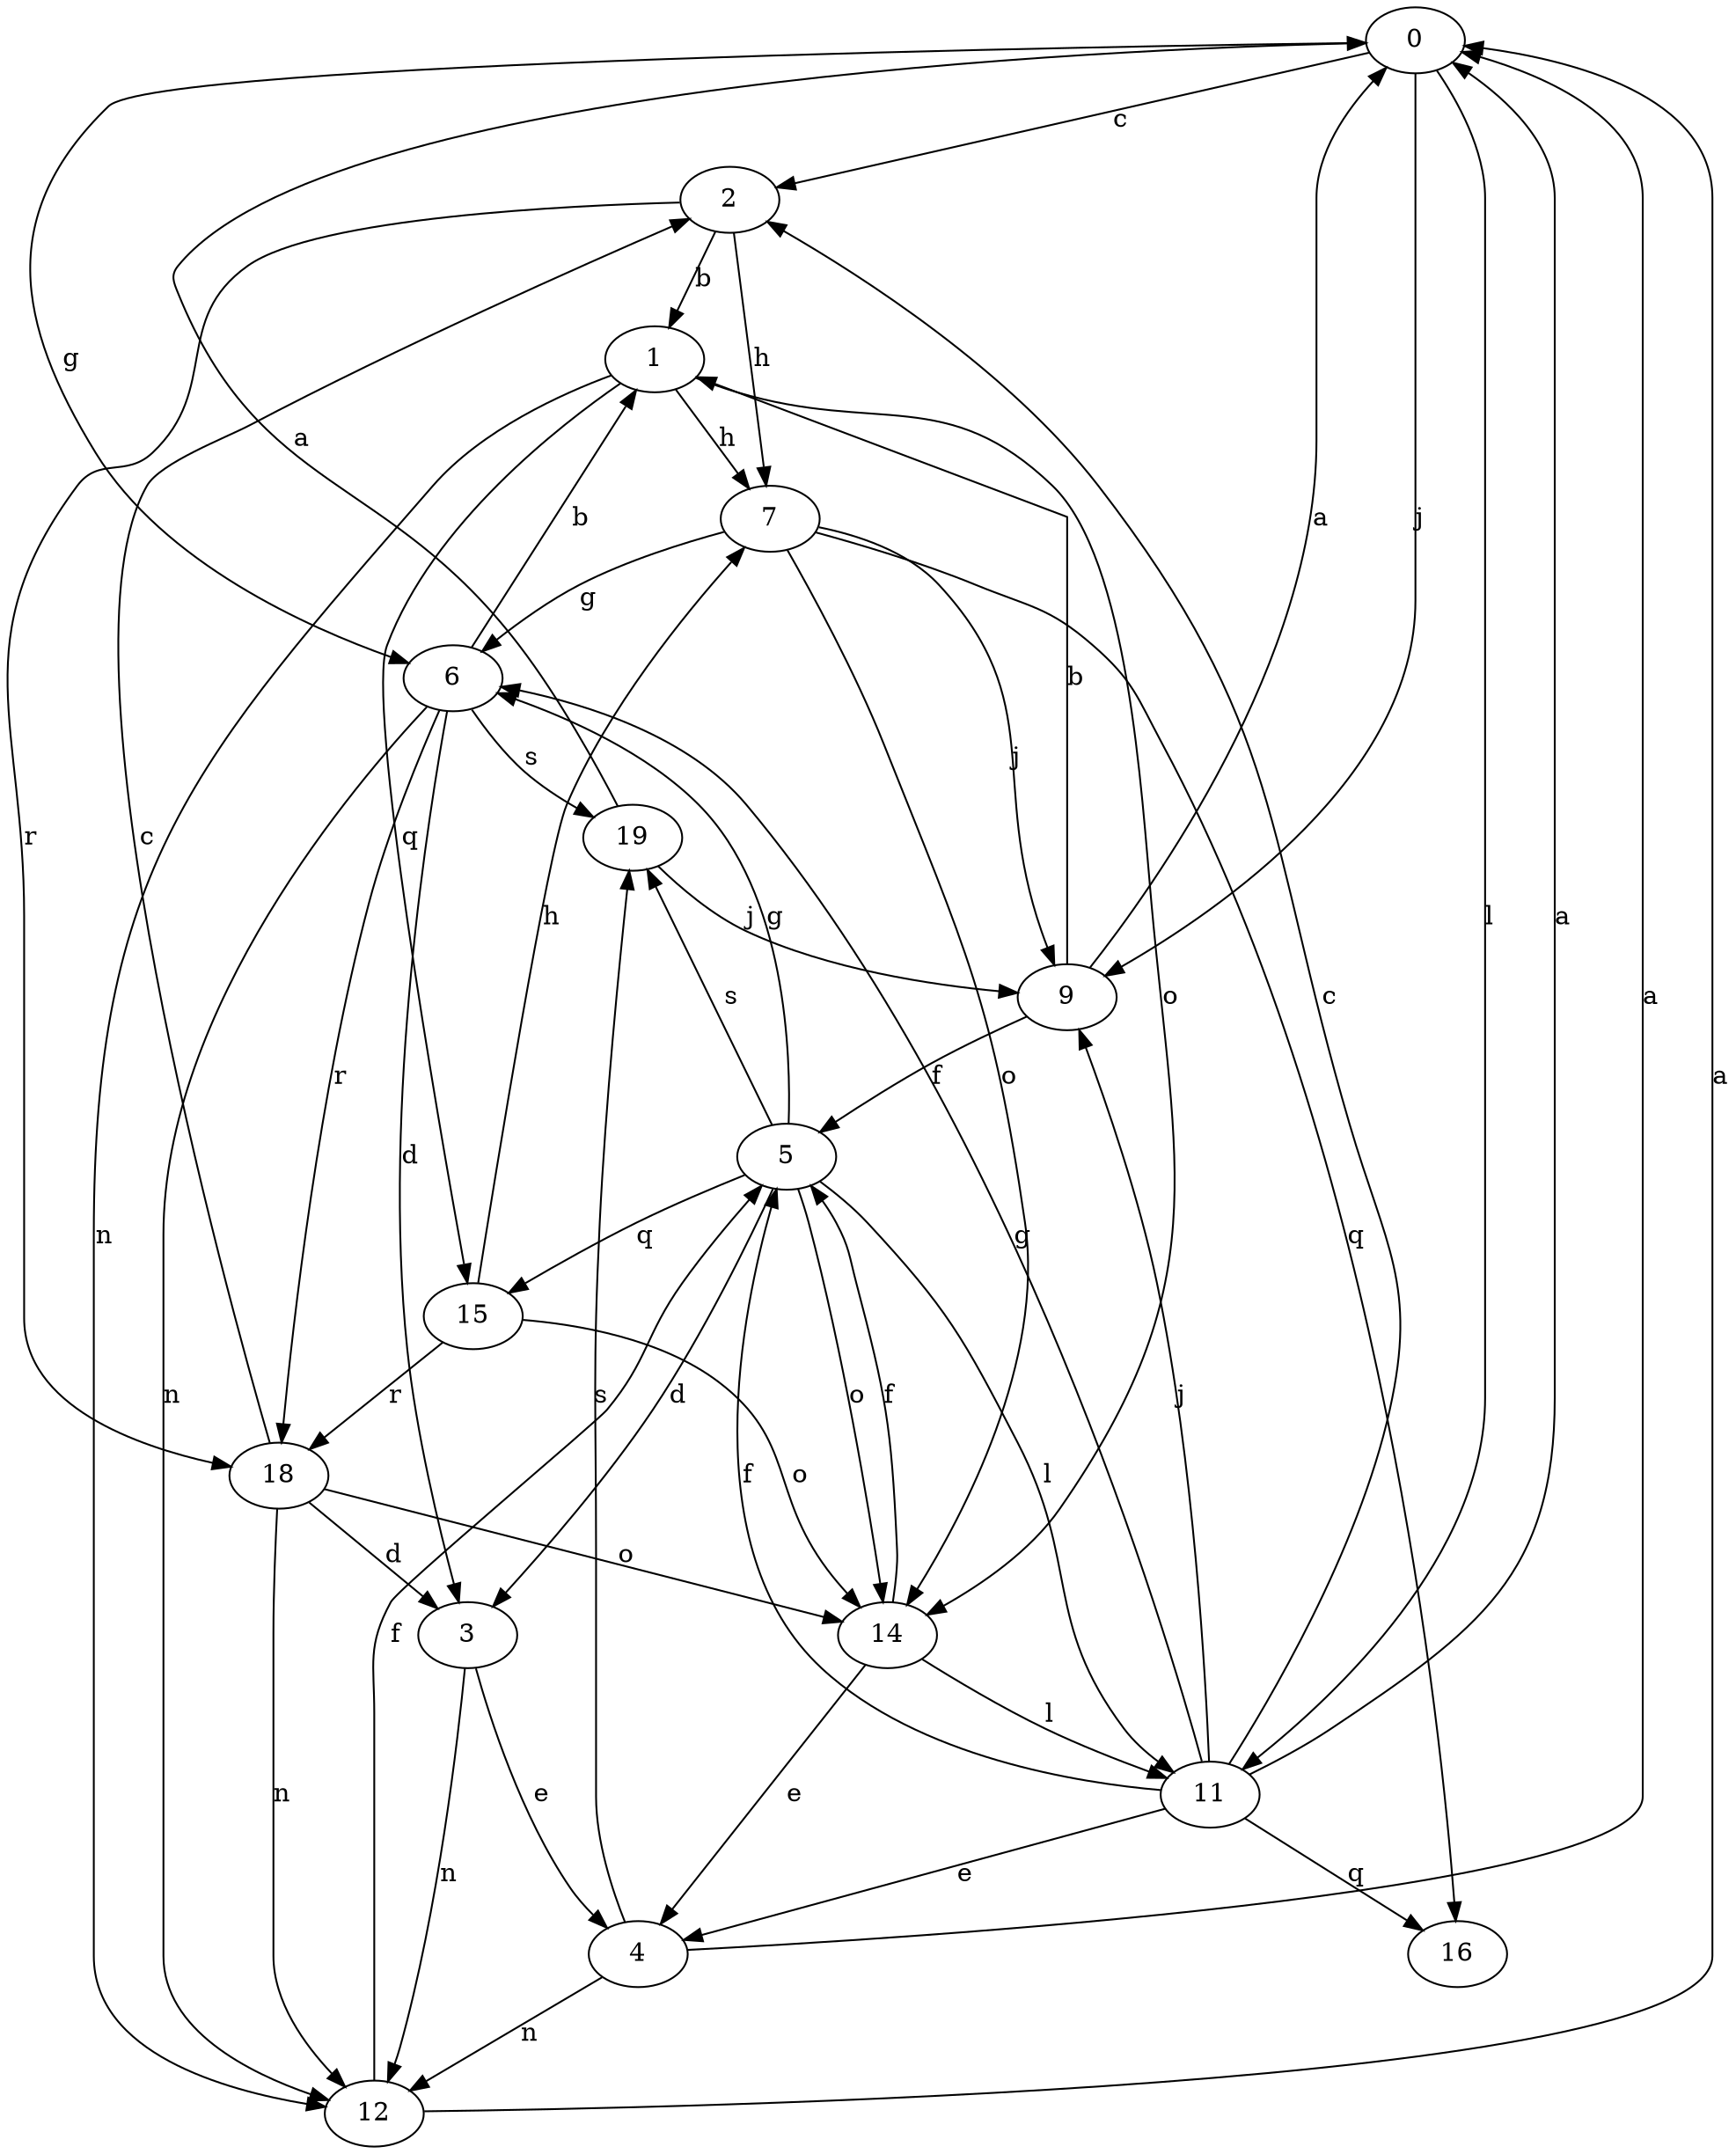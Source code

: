 strict digraph  {
0;
1;
2;
3;
4;
5;
6;
7;
9;
11;
12;
14;
15;
16;
18;
19;
0 -> 2  [label=c];
0 -> 6  [label=g];
0 -> 9  [label=j];
0 -> 11  [label=l];
1 -> 7  [label=h];
1 -> 12  [label=n];
1 -> 14  [label=o];
1 -> 15  [label=q];
2 -> 1  [label=b];
2 -> 7  [label=h];
2 -> 18  [label=r];
3 -> 4  [label=e];
3 -> 12  [label=n];
4 -> 0  [label=a];
4 -> 12  [label=n];
4 -> 19  [label=s];
5 -> 3  [label=d];
5 -> 6  [label=g];
5 -> 11  [label=l];
5 -> 14  [label=o];
5 -> 15  [label=q];
5 -> 19  [label=s];
6 -> 1  [label=b];
6 -> 3  [label=d];
6 -> 12  [label=n];
6 -> 18  [label=r];
6 -> 19  [label=s];
7 -> 6  [label=g];
7 -> 9  [label=j];
7 -> 14  [label=o];
7 -> 16  [label=q];
9 -> 0  [label=a];
9 -> 1  [label=b];
9 -> 5  [label=f];
11 -> 0  [label=a];
11 -> 2  [label=c];
11 -> 4  [label=e];
11 -> 5  [label=f];
11 -> 6  [label=g];
11 -> 9  [label=j];
11 -> 16  [label=q];
12 -> 0  [label=a];
12 -> 5  [label=f];
14 -> 4  [label=e];
14 -> 5  [label=f];
14 -> 11  [label=l];
15 -> 7  [label=h];
15 -> 14  [label=o];
15 -> 18  [label=r];
18 -> 2  [label=c];
18 -> 3  [label=d];
18 -> 12  [label=n];
18 -> 14  [label=o];
19 -> 0  [label=a];
19 -> 9  [label=j];
}
